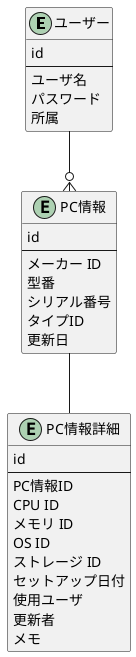 @startuml test_er
' Entity01 }|..|| Entity02
' Entity03 }o..o| Entity04
' Entity05 ||--o{ Entity06
' Entity07 |o--|| Entity08

entity "ユーザー" as user {
  id
  --
  ユーザ名
  パスワード
  所属
}

entity "PC情報" as pc_info {
  id
  --
  メーカー ID
  型番
  シリアル番号
  タイプID
  更新日
}

entity "PC情報詳細" as pc_info_detail {
  id
  --
  PC情報ID
  CPU ID
  メモリ ID
  OS ID
  ストレージ ID
  セットアップ日付
  使用ユーザ
  更新者
  メモ
}

user --o{ pc_info
pc_info -- pc_info_detail
@enduml